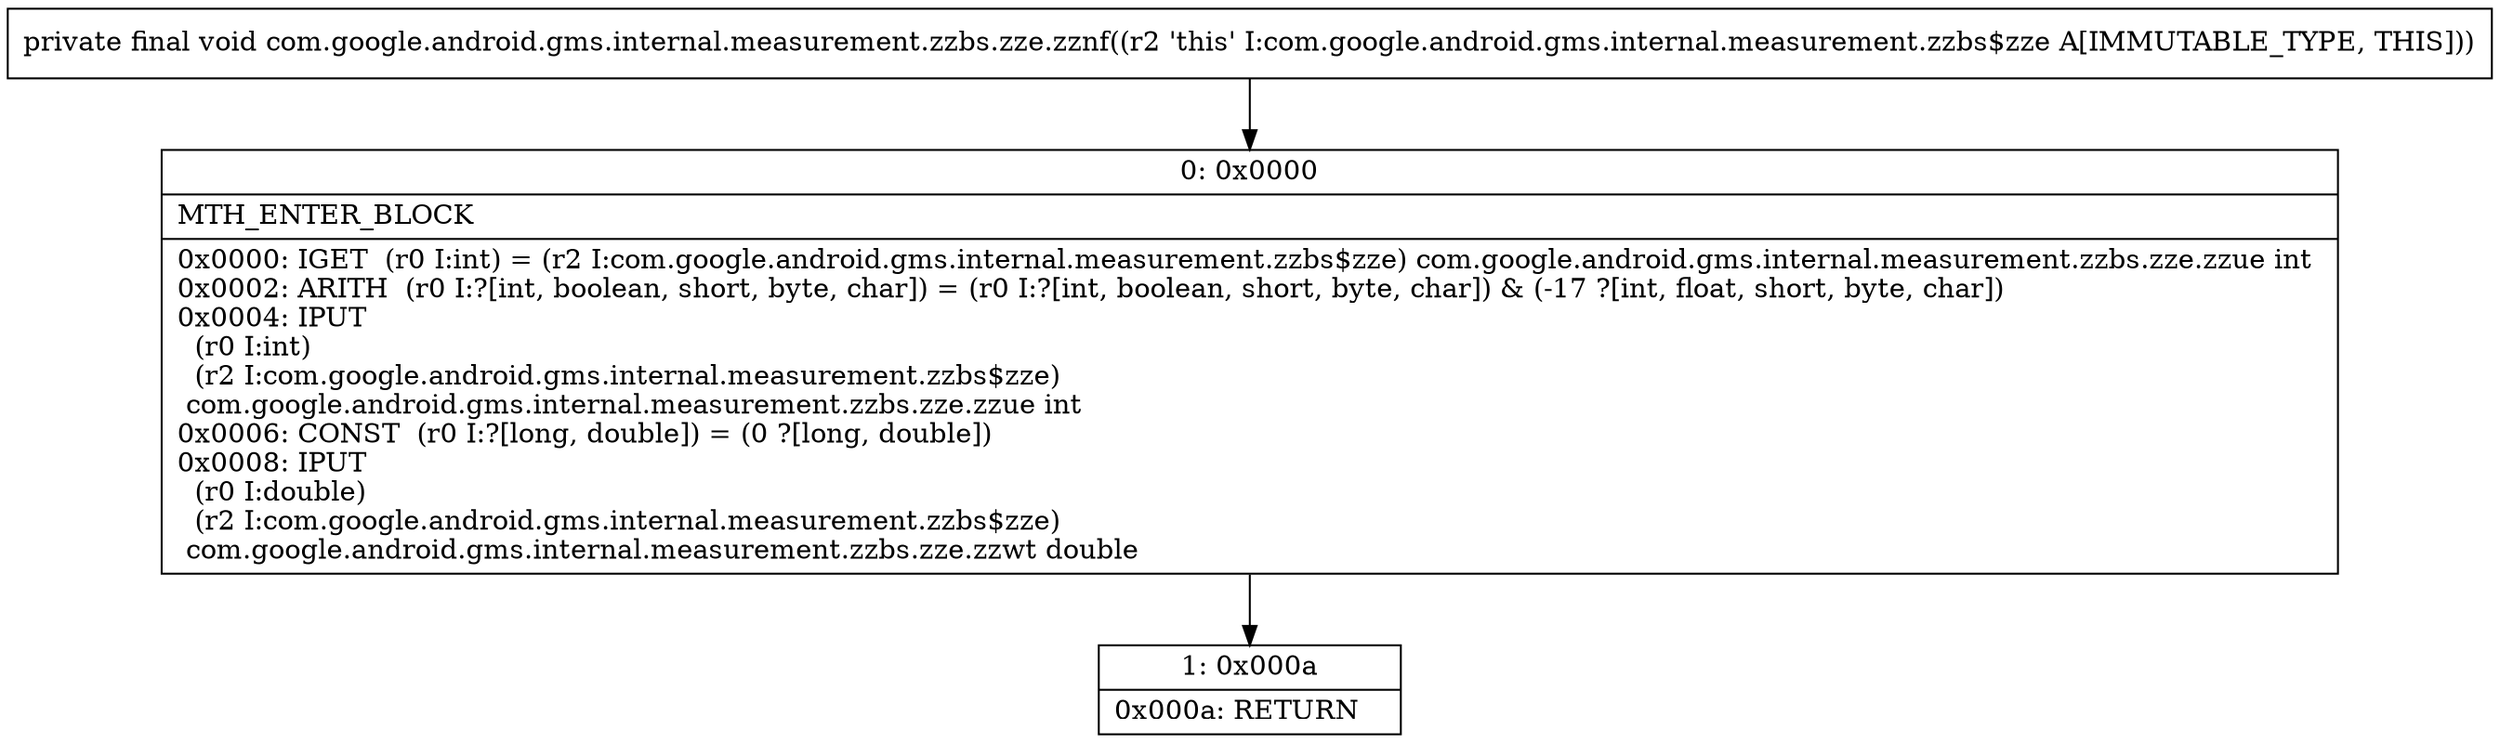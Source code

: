 digraph "CFG forcom.google.android.gms.internal.measurement.zzbs.zze.zznf()V" {
Node_0 [shape=record,label="{0\:\ 0x0000|MTH_ENTER_BLOCK\l|0x0000: IGET  (r0 I:int) = (r2 I:com.google.android.gms.internal.measurement.zzbs$zze) com.google.android.gms.internal.measurement.zzbs.zze.zzue int \l0x0002: ARITH  (r0 I:?[int, boolean, short, byte, char]) = (r0 I:?[int, boolean, short, byte, char]) & (\-17 ?[int, float, short, byte, char]) \l0x0004: IPUT  \l  (r0 I:int)\l  (r2 I:com.google.android.gms.internal.measurement.zzbs$zze)\l com.google.android.gms.internal.measurement.zzbs.zze.zzue int \l0x0006: CONST  (r0 I:?[long, double]) = (0 ?[long, double]) \l0x0008: IPUT  \l  (r0 I:double)\l  (r2 I:com.google.android.gms.internal.measurement.zzbs$zze)\l com.google.android.gms.internal.measurement.zzbs.zze.zzwt double \l}"];
Node_1 [shape=record,label="{1\:\ 0x000a|0x000a: RETURN   \l}"];
MethodNode[shape=record,label="{private final void com.google.android.gms.internal.measurement.zzbs.zze.zznf((r2 'this' I:com.google.android.gms.internal.measurement.zzbs$zze A[IMMUTABLE_TYPE, THIS])) }"];
MethodNode -> Node_0;
Node_0 -> Node_1;
}

